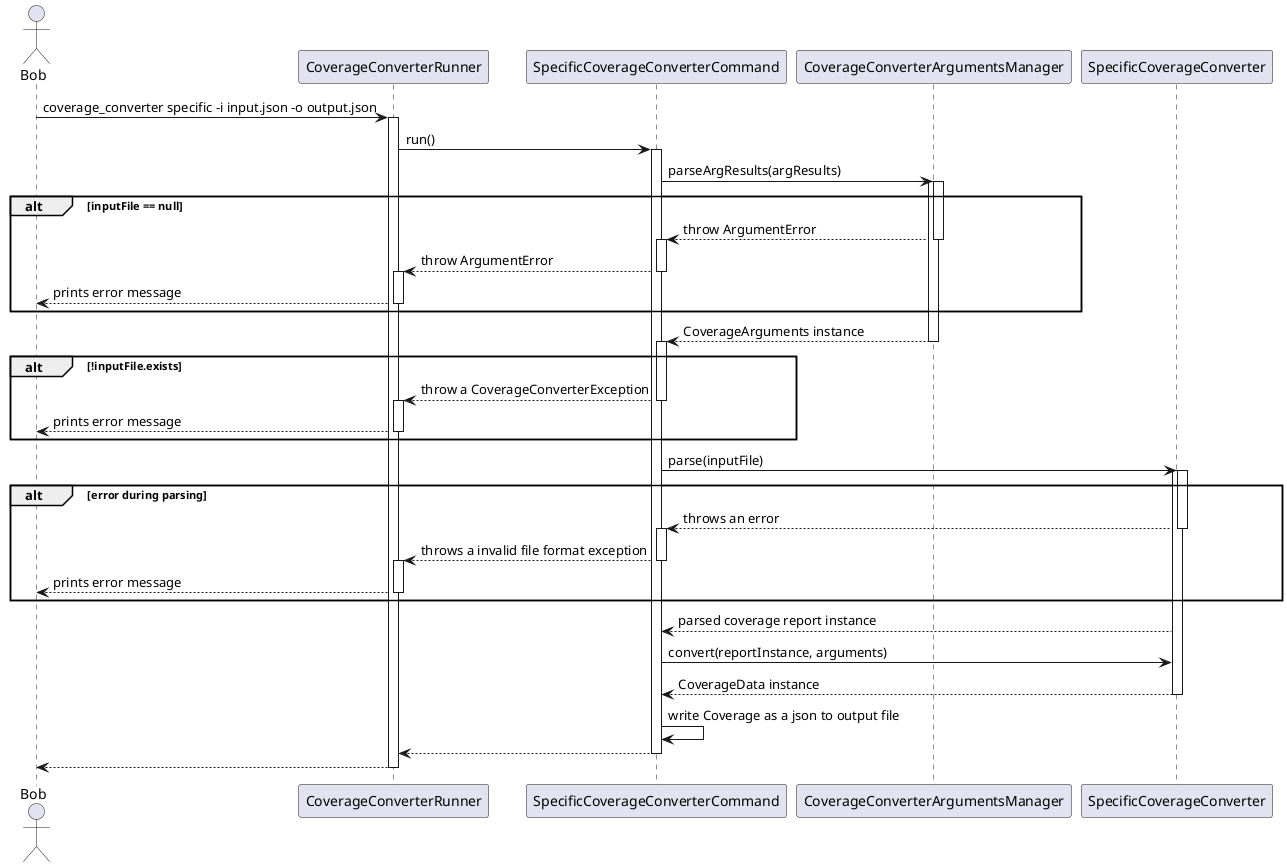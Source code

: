 @startuml coverage_sequence_diagram

actor Bob

participant CoverageConverterRunner
participant SpecificCoverageConverterCommand
participant CoverageConverterArgumentsManager
participant SpecificCoverageConverter

Bob -> CoverageConverterRunner : coverage_converter specific -i input.json -o output.json

activate CoverageConverterRunner
CoverageConverterRunner -> SpecificCoverageConverterCommand : run()
activate SpecificCoverageConverterCommand

SpecificCoverageConverterCommand -> CoverageConverterArgumentsManager : parseArgResults(argResults)
activate CoverageConverterArgumentsManager


alt inputFile == null
    activate CoverageConverterArgumentsManager

    return throw ArgumentError
    activate SpecificCoverageConverterCommand
    SpecificCoverageConverterCommand --> CoverageConverterRunner: throw ArgumentError
    deactivate SpecificCoverageConverterCommand
    activate CoverageConverterRunner
    CoverageConverterRunner --> Bob: prints error message
    deactivate CoverageConverterRunner

end

return CoverageArguments instance


alt !inputFile.exists
    activate SpecificCoverageConverterCommand

    SpecificCoverageConverterCommand --> CoverageConverterRunner: throw a CoverageConverterException
    deactivate SpecificCoverageConverterCommand

    activate CoverageConverterRunner

    CoverageConverterRunner --> Bob : prints error message
    deactivate CoverageConverterRunner

end

SpecificCoverageConverterCommand -> SpecificCoverageConverter : parse(inputFile)
activate SpecificCoverageConverter


alt error during parsing 
activate SpecificCoverageConverter

return throws an error
activate SpecificCoverageConverterCommand
SpecificCoverageConverterCommand --> CoverageConverterRunner: throws a invalid file format exception
deactivate SpecificCoverageConverterCommand
activate CoverageConverterRunner
CoverageConverterRunner --> Bob : prints error message
deactivate CoverageConverterRunner

end 

activate SpecificCoverageConverter
SpecificCoverageConverter --> SpecificCoverageConverterCommand: parsed coverage report instance

SpecificCoverageConverterCommand -> SpecificCoverageConverter : convert(reportInstance, arguments)

return CoverageData instance

SpecificCoverageConverterCommand -> SpecificCoverageConverterCommand : write Coverage as a json to output file
return
return

@enduml
